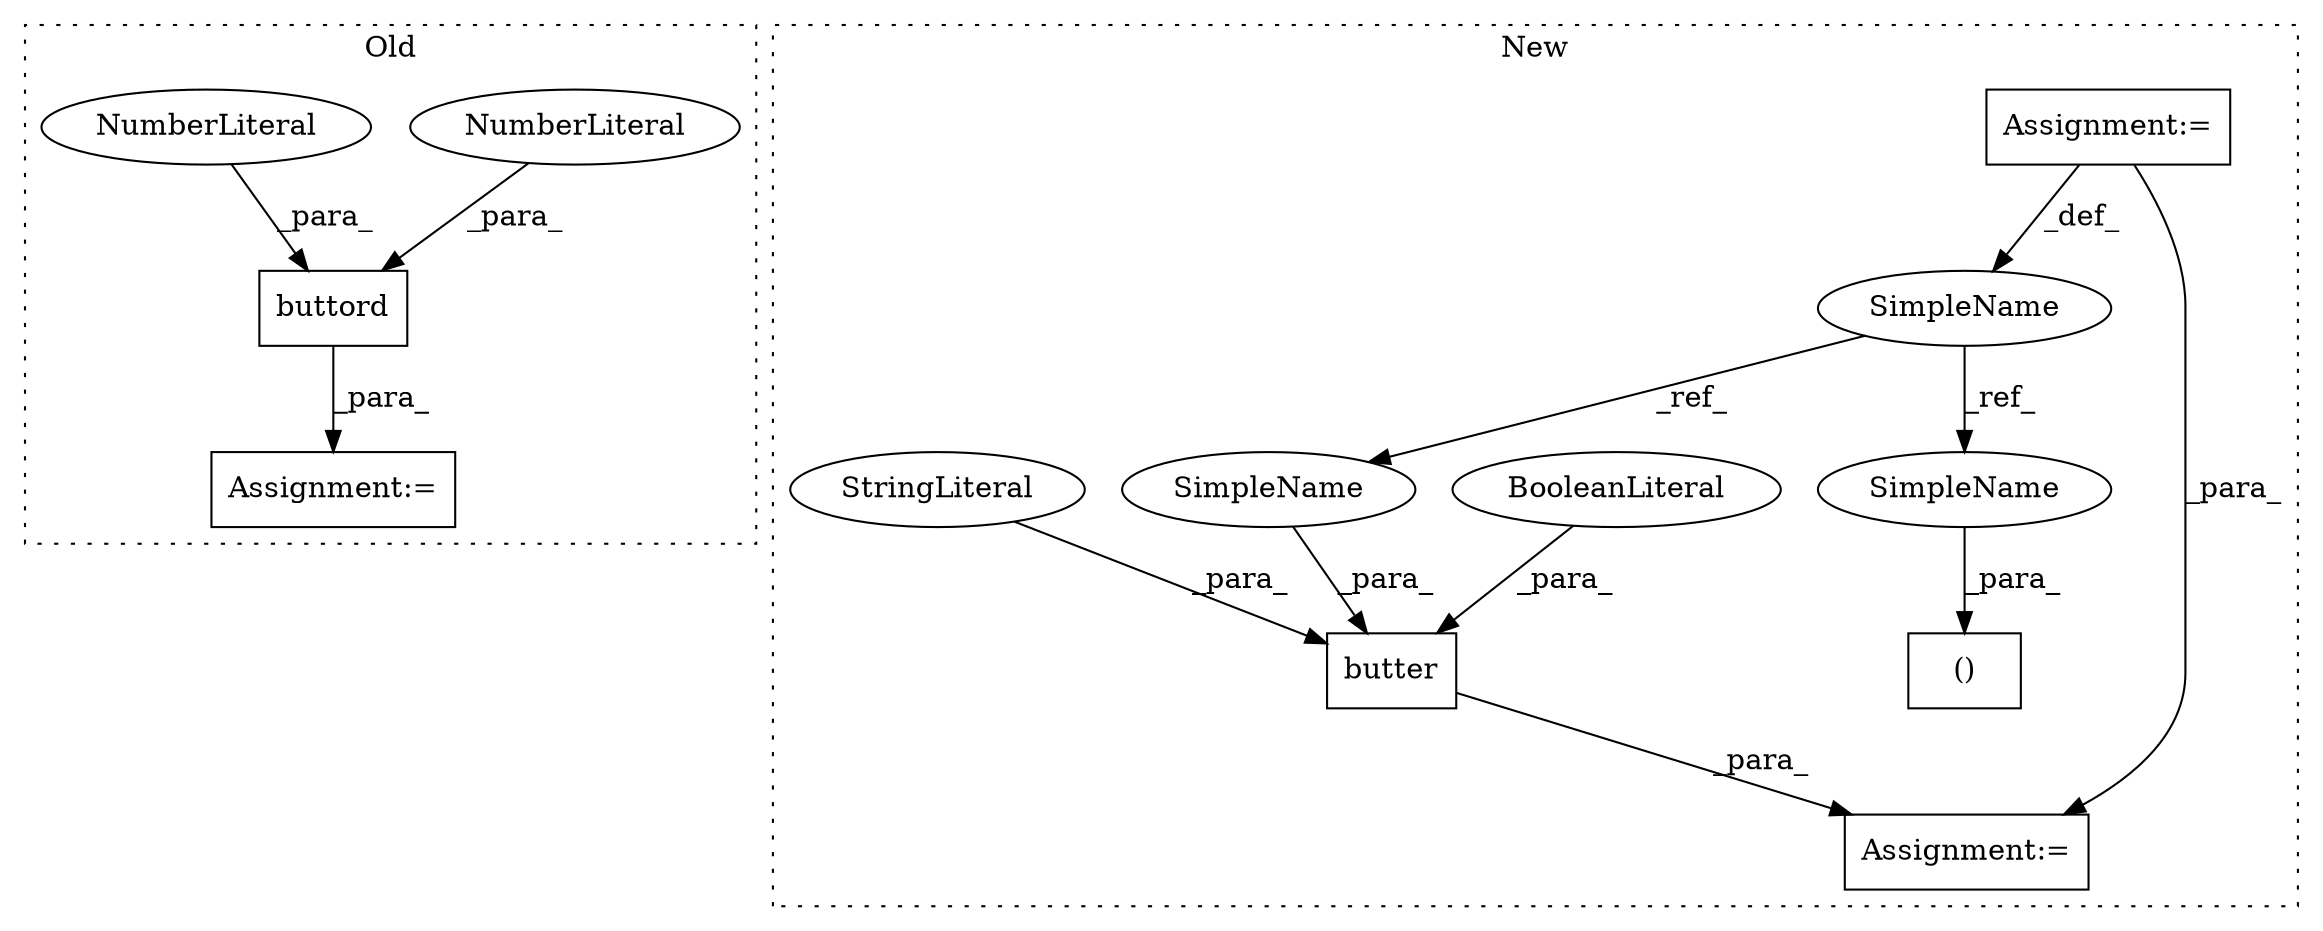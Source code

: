 digraph G {
subgraph cluster0 {
1 [label="buttord" a="32" s="5732,5752" l="8,1" shape="box"];
3 [label="NumberLiteral" a="34" s="5740" l="3" shape="ellipse"];
4 [label="NumberLiteral" a="34" s="5744" l="3" shape="ellipse"];
10 [label="Assignment:=" a="7" s="5730" l="2" shape="box"];
label = "Old";
style="dotted";
}
subgraph cluster1 {
2 [label="butter" a="32" s="6421,6449" l="7,1" shape="box"];
5 [label="SimpleName" a="42" s="6292" l="1" shape="ellipse"];
6 [label="()" a="106" s="6349" l="16" shape="box"];
7 [label="BooleanLiteral" a="9" s="6444" l="5" shape="ellipse"];
8 [label="Assignment:=" a="7" s="6292" l="1" shape="box"];
9 [label="Assignment:=" a="7" s="6419" l="2" shape="box"];
11 [label="StringLiteral" a="45" s="6433" l="10" shape="ellipse"];
12 [label="SimpleName" a="42" s="6349" l="1" shape="ellipse"];
13 [label="SimpleName" a="42" s="6428" l="1" shape="ellipse"];
label = "New";
style="dotted";
}
1 -> 10 [label="_para_"];
2 -> 9 [label="_para_"];
3 -> 1 [label="_para_"];
4 -> 1 [label="_para_"];
5 -> 12 [label="_ref_"];
5 -> 13 [label="_ref_"];
7 -> 2 [label="_para_"];
8 -> 9 [label="_para_"];
8 -> 5 [label="_def_"];
11 -> 2 [label="_para_"];
12 -> 6 [label="_para_"];
13 -> 2 [label="_para_"];
}